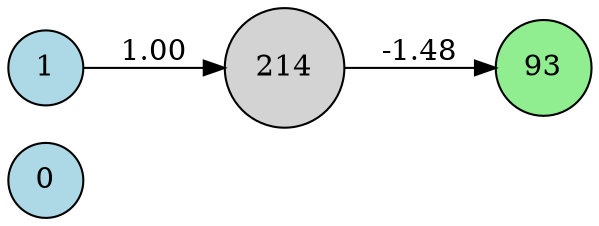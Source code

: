 digraph neat {
  rankdir=LR;
  node [shape=circle];
  node0 [label="0", style=filled, fillcolor=lightblue];
  node1 [label="1", style=filled, fillcolor=lightblue];
  node93 [label="93", style=filled, fillcolor=lightgreen];
  node214 [label="214", style=filled, fillcolor=lightgray];
  node1 -> node214 [label="1.00"];
  node214 -> node93 [label="-1.48"];
}
